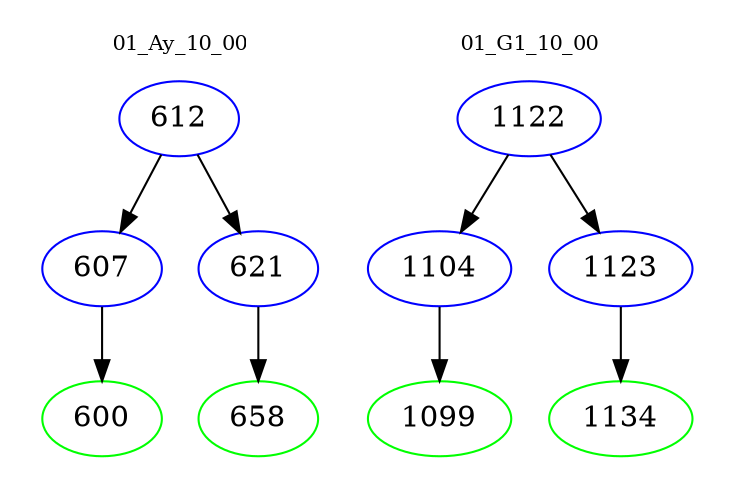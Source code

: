digraph{
subgraph cluster_0 {
color = white
label = "01_Ay_10_00";
fontsize=10;
T0_612 [label="612", color="blue"]
T0_612 -> T0_607 [color="black"]
T0_607 [label="607", color="blue"]
T0_607 -> T0_600 [color="black"]
T0_600 [label="600", color="green"]
T0_612 -> T0_621 [color="black"]
T0_621 [label="621", color="blue"]
T0_621 -> T0_658 [color="black"]
T0_658 [label="658", color="green"]
}
subgraph cluster_1 {
color = white
label = "01_G1_10_00";
fontsize=10;
T1_1122 [label="1122", color="blue"]
T1_1122 -> T1_1104 [color="black"]
T1_1104 [label="1104", color="blue"]
T1_1104 -> T1_1099 [color="black"]
T1_1099 [label="1099", color="green"]
T1_1122 -> T1_1123 [color="black"]
T1_1123 [label="1123", color="blue"]
T1_1123 -> T1_1134 [color="black"]
T1_1134 [label="1134", color="green"]
}
}
